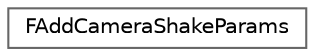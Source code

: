 digraph "Graphical Class Hierarchy"
{
 // INTERACTIVE_SVG=YES
 // LATEX_PDF_SIZE
  bgcolor="transparent";
  edge [fontname=Helvetica,fontsize=10,labelfontname=Helvetica,labelfontsize=10];
  node [fontname=Helvetica,fontsize=10,shape=box,height=0.2,width=0.4];
  rankdir="LR";
  Node0 [id="Node000000",label="FAddCameraShakeParams",height=0.2,width=0.4,color="grey40", fillcolor="white", style="filled",URL="$d3/deb/structFAddCameraShakeParams.html",tooltip="Parameter struct for adding new camera shakes to UCameraModifier_CameraShake."];
}
